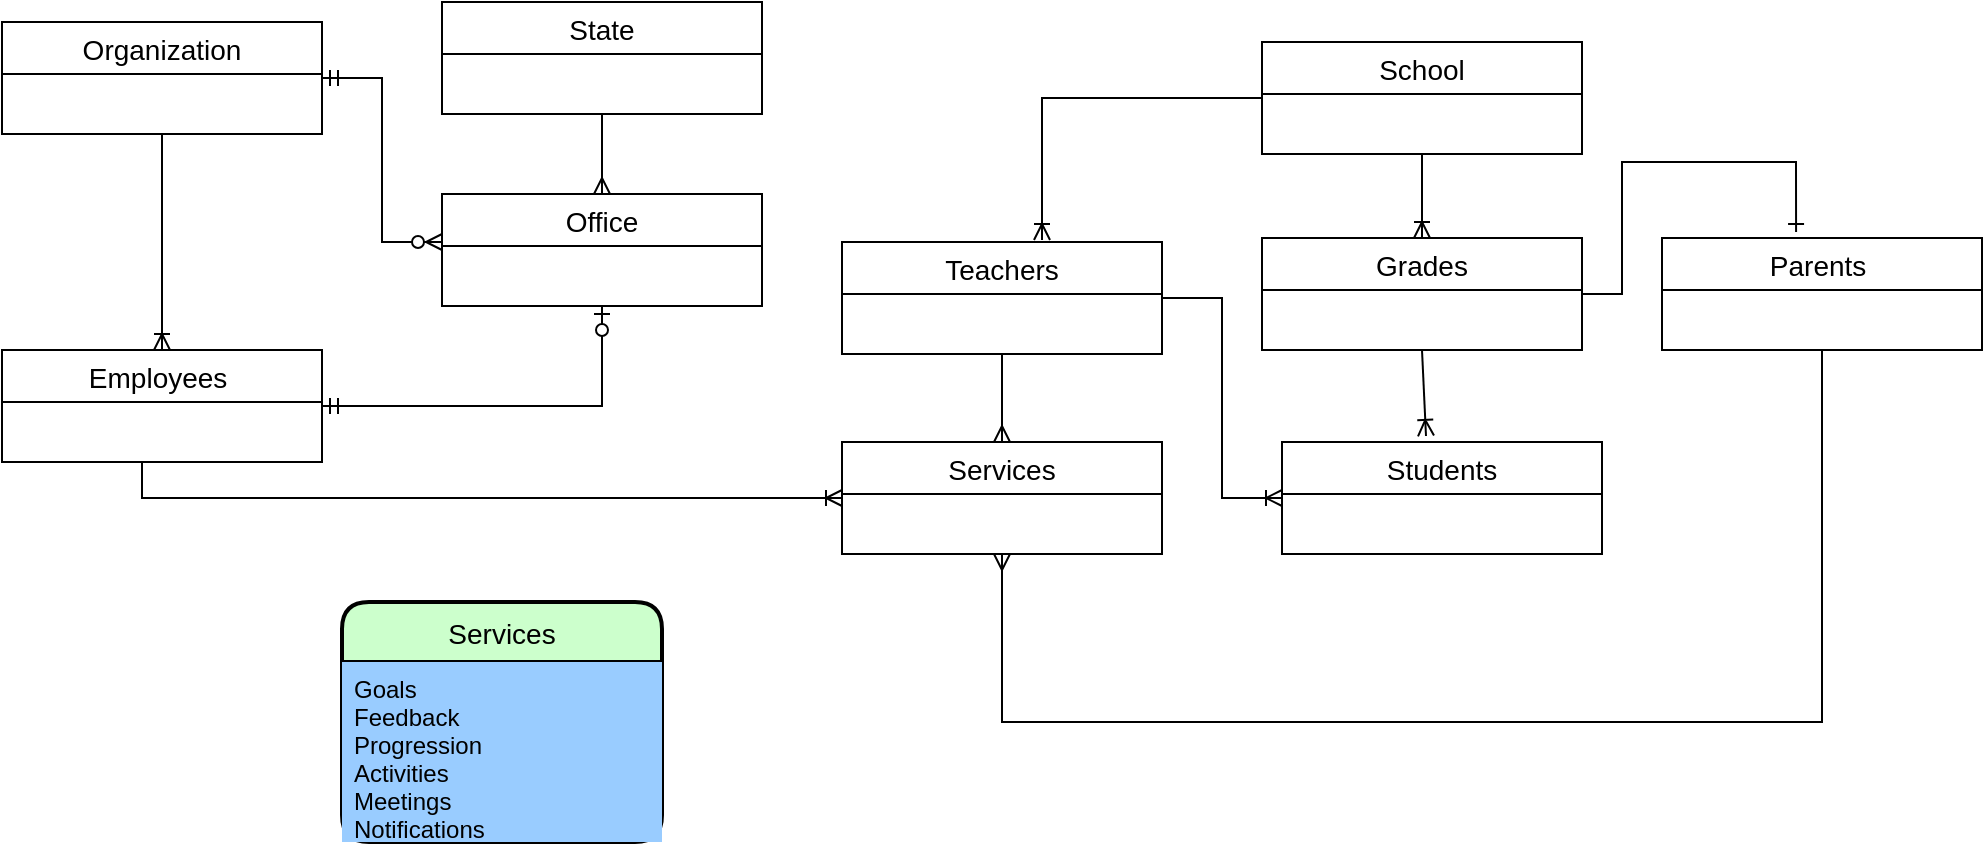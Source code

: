 <mxfile version="16.6.4" type="github" pages="3">
  <diagram id="NXdDDToXco_D6gbY6UZC" name="Page-1">
    <mxGraphModel dx="1508" dy="793" grid="1" gridSize="10" guides="1" tooltips="1" connect="1" arrows="1" fold="1" page="0" pageScale="1" pageWidth="850" pageHeight="1100" math="0" shadow="0">
      <root>
        <mxCell id="0" />
        <mxCell id="1" parent="0" />
        <mxCell id="CoqmTRlrPKnGTwErvEa--5" value="School" style="swimlane;fontStyle=0;childLayout=stackLayout;horizontal=1;startSize=26;horizontalStack=0;resizeParent=1;resizeParentMax=0;resizeLast=0;collapsible=1;marginBottom=0;align=center;fontSize=14;" vertex="1" parent="1">
          <mxGeometry x="410" y="-60" width="160" height="56" as="geometry" />
        </mxCell>
        <mxCell id="CoqmTRlrPKnGTwErvEa--9" value="Teachers" style="swimlane;fontStyle=0;childLayout=stackLayout;horizontal=1;startSize=26;horizontalStack=0;resizeParent=1;resizeParentMax=0;resizeLast=0;collapsible=1;marginBottom=0;align=center;fontSize=14;" vertex="1" parent="1">
          <mxGeometry x="200" y="40" width="160" height="56" as="geometry" />
        </mxCell>
        <mxCell id="CoqmTRlrPKnGTwErvEa--14" value="Grades" style="swimlane;fontStyle=0;childLayout=stackLayout;horizontal=1;startSize=26;horizontalStack=0;resizeParent=1;resizeParentMax=0;resizeLast=0;collapsible=1;marginBottom=0;align=center;fontSize=14;" vertex="1" parent="1">
          <mxGeometry x="410" y="38" width="160" height="56" as="geometry" />
        </mxCell>
        <mxCell id="CoqmTRlrPKnGTwErvEa--18" value="Parents " style="swimlane;fontStyle=0;childLayout=stackLayout;horizontal=1;startSize=26;horizontalStack=0;resizeParent=1;resizeParentMax=0;resizeLast=0;collapsible=1;marginBottom=0;align=center;fontSize=14;" vertex="1" parent="1">
          <mxGeometry x="610" y="38" width="160" height="56" as="geometry" />
        </mxCell>
        <mxCell id="CoqmTRlrPKnGTwErvEa--22" value="Students" style="swimlane;fontStyle=0;childLayout=stackLayout;horizontal=1;startSize=26;horizontalStack=0;resizeParent=1;resizeParentMax=0;resizeLast=0;collapsible=1;marginBottom=0;align=center;fontSize=14;" vertex="1" parent="1">
          <mxGeometry x="420" y="140" width="160" height="56" as="geometry" />
        </mxCell>
        <mxCell id="CoqmTRlrPKnGTwErvEa--28" value="&lt;span style=&quot;text-align: left&quot;&gt;&lt;br&gt;&lt;/span&gt;" style="text;html=1;align=center;verticalAlign=middle;resizable=0;points=[];autosize=1;strokeColor=none;fillColor=none;" vertex="1" parent="1">
          <mxGeometry x="610" y="330" width="20" height="20" as="geometry" />
        </mxCell>
        <mxCell id="CoqmTRlrPKnGTwErvEa--33" value="Organization" style="swimlane;fontStyle=0;childLayout=stackLayout;horizontal=1;startSize=26;horizontalStack=0;resizeParent=1;resizeParentMax=0;resizeLast=0;collapsible=1;marginBottom=0;align=center;fontSize=14;" vertex="1" parent="1">
          <mxGeometry x="-220" y="-70" width="160" height="56" as="geometry" />
        </mxCell>
        <mxCell id="CoqmTRlrPKnGTwErvEa--37" value="Employees " style="swimlane;fontStyle=0;childLayout=stackLayout;horizontal=1;startSize=26;horizontalStack=0;resizeParent=1;resizeParentMax=0;resizeLast=0;collapsible=1;marginBottom=0;align=center;fontSize=14;" vertex="1" parent="1">
          <mxGeometry x="-220" y="94" width="160" height="56" as="geometry" />
        </mxCell>
        <mxCell id="CoqmTRlrPKnGTwErvEa--45" value="Office" style="swimlane;fontStyle=0;childLayout=stackLayout;horizontal=1;startSize=26;horizontalStack=0;resizeParent=1;resizeParentMax=0;resizeLast=0;collapsible=1;marginBottom=0;align=center;fontSize=14;" vertex="1" parent="1">
          <mxGeometry y="16" width="160" height="56" as="geometry" />
        </mxCell>
        <mxCell id="CoqmTRlrPKnGTwErvEa--49" value="State" style="swimlane;fontStyle=0;childLayout=stackLayout;horizontal=1;startSize=26;horizontalStack=0;resizeParent=1;resizeParentMax=0;resizeLast=0;collapsible=1;marginBottom=0;align=center;fontSize=14;" vertex="1" parent="1">
          <mxGeometry y="-80" width="160" height="56" as="geometry" />
        </mxCell>
        <mxCell id="CoqmTRlrPKnGTwErvEa--55" value="" style="fontSize=12;html=1;endArrow=ERoneToMany;rounded=0;exitX=0.5;exitY=1;exitDx=0;exitDy=0;" edge="1" parent="1" source="CoqmTRlrPKnGTwErvEa--33" target="CoqmTRlrPKnGTwErvEa--37">
          <mxGeometry width="100" height="100" relative="1" as="geometry">
            <mxPoint x="-60" y="-42" as="sourcePoint" />
            <mxPoint x="-40" y="150" as="targetPoint" />
          </mxGeometry>
        </mxCell>
        <mxCell id="CoqmTRlrPKnGTwErvEa--58" value="" style="fontSize=12;html=1;endArrow=ERmany;rounded=0;exitX=0.5;exitY=1;exitDx=0;exitDy=0;entryX=0.5;entryY=0;entryDx=0;entryDy=0;" edge="1" parent="1" source="CoqmTRlrPKnGTwErvEa--49" target="CoqmTRlrPKnGTwErvEa--45">
          <mxGeometry width="100" height="100" relative="1" as="geometry">
            <mxPoint x="90" y="38" as="sourcePoint" />
            <mxPoint x="190" y="-62" as="targetPoint" />
          </mxGeometry>
        </mxCell>
        <mxCell id="CoqmTRlrPKnGTwErvEa--61" value="" style="edgeStyle=orthogonalEdgeStyle;fontSize=12;html=1;endArrow=ERzeroToOne;startArrow=ERmandOne;rounded=0;exitX=1;exitY=0.5;exitDx=0;exitDy=0;entryX=0.5;entryY=1;entryDx=0;entryDy=0;" edge="1" parent="1" source="CoqmTRlrPKnGTwErvEa--37" target="CoqmTRlrPKnGTwErvEa--45">
          <mxGeometry width="100" height="100" relative="1" as="geometry">
            <mxPoint x="90" y="150" as="sourcePoint" />
            <mxPoint y="240" as="targetPoint" />
          </mxGeometry>
        </mxCell>
        <mxCell id="CoqmTRlrPKnGTwErvEa--65" value="" style="edgeStyle=entityRelationEdgeStyle;fontSize=12;html=1;endArrow=ERzeroToMany;startArrow=ERmandOne;rounded=0;exitX=1;exitY=0.5;exitDx=0;exitDy=0;" edge="1" parent="1" source="CoqmTRlrPKnGTwErvEa--33">
          <mxGeometry width="100" height="100" relative="1" as="geometry">
            <mxPoint x="-60" y="206" as="sourcePoint" />
            <mxPoint y="40" as="targetPoint" />
          </mxGeometry>
        </mxCell>
        <mxCell id="CoqmTRlrPKnGTwErvEa--66" value="" style="fontSize=12;html=1;endArrow=ERoneToMany;rounded=0;entryX=0.5;entryY=0;entryDx=0;entryDy=0;exitX=0.5;exitY=1;exitDx=0;exitDy=0;" edge="1" parent="1" source="CoqmTRlrPKnGTwErvEa--5" target="CoqmTRlrPKnGTwErvEa--14">
          <mxGeometry width="100" height="100" relative="1" as="geometry">
            <mxPoint x="450" as="sourcePoint" />
            <mxPoint x="350" y="70" as="targetPoint" />
          </mxGeometry>
        </mxCell>
        <mxCell id="CoqmTRlrPKnGTwErvEa--67" value="" style="fontSize=12;html=1;endArrow=ERoneToMany;rounded=0;exitX=0;exitY=0.5;exitDx=0;exitDy=0;entryX=0.625;entryY=-0.018;entryDx=0;entryDy=0;entryPerimeter=0;edgeStyle=orthogonalEdgeStyle;" edge="1" parent="1" source="CoqmTRlrPKnGTwErvEa--5" target="CoqmTRlrPKnGTwErvEa--9">
          <mxGeometry width="100" height="100" relative="1" as="geometry">
            <mxPoint x="250" y="170" as="sourcePoint" />
            <mxPoint x="350" y="70" as="targetPoint" />
          </mxGeometry>
        </mxCell>
        <mxCell id="CoqmTRlrPKnGTwErvEa--68" value="" style="fontSize=12;html=1;endArrow=ERoneToMany;rounded=0;edgeStyle=orthogonalEdgeStyle;entryX=0;entryY=0.5;entryDx=0;entryDy=0;" edge="1" parent="1" target="CoqmTRlrPKnGTwErvEa--76">
          <mxGeometry width="100" height="100" relative="1" as="geometry">
            <mxPoint x="-150" y="150" as="sourcePoint" />
            <mxPoint x="200" y="190" as="targetPoint" />
            <Array as="points">
              <mxPoint x="-150" y="168" />
            </Array>
          </mxGeometry>
        </mxCell>
        <mxCell id="CoqmTRlrPKnGTwErvEa--69" value="" style="fontSize=12;html=1;endArrow=ERoneToMany;rounded=0;exitX=0.5;exitY=1;exitDx=0;exitDy=0;entryX=0.45;entryY=-0.054;entryDx=0;entryDy=0;entryPerimeter=0;" edge="1" parent="1" source="CoqmTRlrPKnGTwErvEa--14" target="CoqmTRlrPKnGTwErvEa--22">
          <mxGeometry width="100" height="100" relative="1" as="geometry">
            <mxPoint x="250" y="180" as="sourcePoint" />
            <mxPoint x="400" y="160" as="targetPoint" />
          </mxGeometry>
        </mxCell>
        <mxCell id="CoqmTRlrPKnGTwErvEa--71" value="" style="fontSize=12;html=1;endArrow=ERmany;rounded=0;entryX=0.5;entryY=0;entryDx=0;entryDy=0;exitX=0.5;exitY=1;exitDx=0;exitDy=0;edgeStyle=orthogonalEdgeStyle;" edge="1" parent="1" source="CoqmTRlrPKnGTwErvEa--9" target="CoqmTRlrPKnGTwErvEa--76">
          <mxGeometry width="100" height="100" relative="1" as="geometry">
            <mxPoint x="250" y="180" as="sourcePoint" />
            <mxPoint x="280" y="130" as="targetPoint" />
          </mxGeometry>
        </mxCell>
        <mxCell id="CoqmTRlrPKnGTwErvEa--74" value="" style="edgeStyle=orthogonalEdgeStyle;fontSize=12;html=1;endArrow=ERone;endFill=1;rounded=0;exitX=1;exitY=0.5;exitDx=0;exitDy=0;entryX=0.419;entryY=-0.054;entryDx=0;entryDy=0;entryPerimeter=0;" edge="1" parent="1" source="CoqmTRlrPKnGTwErvEa--14" target="CoqmTRlrPKnGTwErvEa--18">
          <mxGeometry width="100" height="100" relative="1" as="geometry">
            <mxPoint x="580" y="8" as="sourcePoint" />
            <mxPoint x="680" y="-92" as="targetPoint" />
            <Array as="points">
              <mxPoint x="590" y="66" />
              <mxPoint x="590" />
              <mxPoint x="677" />
            </Array>
          </mxGeometry>
        </mxCell>
        <mxCell id="CoqmTRlrPKnGTwErvEa--75" value="" style="edgeStyle=orthogonalEdgeStyle;fontSize=12;html=1;endArrow=ERmany;rounded=0;entryX=0.5;entryY=1;entryDx=0;entryDy=0;exitX=0.5;exitY=1;exitDx=0;exitDy=0;" edge="1" parent="1" source="CoqmTRlrPKnGTwErvEa--18" target="CoqmTRlrPKnGTwErvEa--76">
          <mxGeometry width="100" height="100" relative="1" as="geometry">
            <mxPoint x="250" y="180" as="sourcePoint" />
            <mxPoint x="280" y="250" as="targetPoint" />
            <Array as="points">
              <mxPoint x="690" y="280" />
              <mxPoint x="280" y="280" />
            </Array>
          </mxGeometry>
        </mxCell>
        <mxCell id="CoqmTRlrPKnGTwErvEa--76" value="Services" style="swimlane;fontStyle=0;childLayout=stackLayout;horizontal=1;startSize=26;horizontalStack=0;resizeParent=1;resizeParentMax=0;resizeLast=0;collapsible=1;marginBottom=0;align=center;fontSize=14;" vertex="1" parent="1">
          <mxGeometry x="200" y="140" width="160" height="56" as="geometry" />
        </mxCell>
        <mxCell id="CoqmTRlrPKnGTwErvEa--80" value="Services" style="swimlane;childLayout=stackLayout;horizontal=1;startSize=30;horizontalStack=0;rounded=1;fontSize=14;fontStyle=0;strokeWidth=2;resizeParent=0;resizeLast=1;shadow=0;dashed=0;align=center;fillColor=#CCFFCC;" vertex="1" parent="1">
          <mxGeometry x="-50" y="220" width="160" height="120" as="geometry" />
        </mxCell>
        <mxCell id="CoqmTRlrPKnGTwErvEa--81" value="Goals&#xa;Feedback&#xa;Progression &#xa;Activities&#xa;Meetings&#xa;Notifications&#xa;" style="align=left;strokeColor=none;fillColor=#99CCFF;spacingLeft=4;fontSize=12;verticalAlign=top;resizable=0;rotatable=0;part=1;" vertex="1" parent="CoqmTRlrPKnGTwErvEa--80">
          <mxGeometry y="30" width="160" height="90" as="geometry" />
        </mxCell>
        <mxCell id="CoqmTRlrPKnGTwErvEa--82" value="" style="fontSize=12;html=1;endArrow=ERoneToMany;rounded=0;exitX=1;exitY=0.5;exitDx=0;exitDy=0;entryX=0;entryY=0.5;entryDx=0;entryDy=0;edgeStyle=orthogonalEdgeStyle;" edge="1" parent="1" source="CoqmTRlrPKnGTwErvEa--9" target="CoqmTRlrPKnGTwErvEa--22">
          <mxGeometry width="100" height="100" relative="1" as="geometry">
            <mxPoint x="150" y="90" as="sourcePoint" />
            <mxPoint x="140" y="140" as="targetPoint" />
          </mxGeometry>
        </mxCell>
      </root>
    </mxGraphModel>
  </diagram>
  <diagram id="1r9UJJ_SWWCpA-zr8G72" name="Page-2">
    <mxGraphModel dx="2154" dy="1629" grid="1" gridSize="10" guides="1" tooltips="1" connect="1" arrows="1" fold="1" page="1" pageScale="1" pageWidth="850" pageHeight="1100" math="0" shadow="0">
      <root>
        <mxCell id="jcpTW9u_Sn1JXeJbVDP1-0" />
        <mxCell id="jcpTW9u_Sn1JXeJbVDP1-1" parent="jcpTW9u_Sn1JXeJbVDP1-0" />
        <mxCell id="jcpTW9u_Sn1JXeJbVDP1-19" value="School" style="swimlane;childLayout=stackLayout;horizontal=1;startSize=30;horizontalStack=0;rounded=1;fontSize=14;fontStyle=0;strokeWidth=2;resizeParent=0;resizeLast=1;shadow=0;dashed=0;align=center;" parent="jcpTW9u_Sn1JXeJbVDP1-1" vertex="1">
          <mxGeometry x="30" y="130" width="160" height="90" as="geometry" />
        </mxCell>
        <mxCell id="jcpTW9u_Sn1JXeJbVDP1-20" value="School_Id&#xa;School_Name&#xa;Location" style="align=left;strokeColor=none;fillColor=none;spacingLeft=4;fontSize=12;verticalAlign=top;resizable=0;rotatable=0;part=1;" parent="jcpTW9u_Sn1JXeJbVDP1-19" vertex="1">
          <mxGeometry y="30" width="160" height="60" as="geometry" />
        </mxCell>
        <mxCell id="jcpTW9u_Sn1JXeJbVDP1-22" value="Services" style="swimlane;childLayout=stackLayout;horizontal=1;startSize=30;horizontalStack=0;rounded=1;fontSize=14;fontStyle=0;strokeWidth=2;resizeParent=0;resizeLast=1;shadow=0;dashed=0;align=center;" parent="jcpTW9u_Sn1JXeJbVDP1-1" vertex="1">
          <mxGeometry x="590" y="280" width="160" height="120" as="geometry" />
        </mxCell>
        <mxCell id="jcpTW9u_Sn1JXeJbVDP1-23" value="ID&#xa;Name&#xa;Description&#xa;Service Type&#xa;School" style="align=left;strokeColor=none;fillColor=none;spacingLeft=4;fontSize=12;verticalAlign=top;resizable=0;rotatable=0;part=1;" parent="jcpTW9u_Sn1JXeJbVDP1-22" vertex="1">
          <mxGeometry y="30" width="160" height="90" as="geometry" />
        </mxCell>
        <mxCell id="jcpTW9u_Sn1JXeJbVDP1-24" value="Students" style="swimlane;childLayout=stackLayout;horizontal=1;startSize=30;horizontalStack=0;rounded=1;fontSize=14;fontStyle=0;strokeWidth=2;resizeParent=0;resizeLast=1;shadow=0;dashed=0;align=center;" parent="jcpTW9u_Sn1JXeJbVDP1-1" vertex="1">
          <mxGeometry x="290" y="-10" width="160" height="140" as="geometry" />
        </mxCell>
        <mxCell id="jcpTW9u_Sn1JXeJbVDP1-25" value="Student_Id&#xa;Full_name&#xa;Parent Name&#xa;Age&#xa;Address&#xa;State&#xa;Country" style="align=left;strokeColor=none;fillColor=none;spacingLeft=4;fontSize=12;verticalAlign=top;resizable=0;rotatable=0;part=1;" parent="jcpTW9u_Sn1JXeJbVDP1-24" vertex="1">
          <mxGeometry y="30" width="160" height="110" as="geometry" />
        </mxCell>
        <mxCell id="jcpTW9u_Sn1JXeJbVDP1-26" value="Users" style="swimlane;childLayout=stackLayout;horizontal=1;startSize=30;horizontalStack=0;rounded=1;fontSize=14;fontStyle=0;strokeWidth=2;resizeParent=0;resizeLast=1;shadow=0;dashed=0;align=center;" parent="jcpTW9u_Sn1JXeJbVDP1-1" vertex="1">
          <mxGeometry x="250" y="400" width="160" height="120" as="geometry" />
        </mxCell>
        <mxCell id="jcpTW9u_Sn1JXeJbVDP1-27" value="UserID&#xa;Name&#xa;User Type (Parent/Teacher)&#xa;Active&#xa;Contact" style="align=left;strokeColor=none;fillColor=none;spacingLeft=4;fontSize=12;verticalAlign=top;resizable=0;rotatable=0;part=1;" parent="jcpTW9u_Sn1JXeJbVDP1-26" vertex="1">
          <mxGeometry y="30" width="160" height="90" as="geometry" />
        </mxCell>
        <mxCell id="jcpTW9u_Sn1JXeJbVDP1-28" value="Service Events" style="swimlane;childLayout=stackLayout;horizontal=1;startSize=30;horizontalStack=0;rounded=1;fontSize=14;fontStyle=0;strokeWidth=2;resizeParent=0;resizeLast=1;shadow=0;dashed=0;align=center;" parent="jcpTW9u_Sn1JXeJbVDP1-1" vertex="1">
          <mxGeometry x="590" y="80" width="160" height="120" as="geometry" />
        </mxCell>
        <mxCell id="jcpTW9u_Sn1JXeJbVDP1-29" value="ID&#xa;Services&#xa;Name&#xa;UserId&#xa;Student_id" style="align=left;strokeColor=none;fillColor=none;spacingLeft=4;fontSize=12;verticalAlign=top;resizable=0;rotatable=0;part=1;" parent="jcpTW9u_Sn1JXeJbVDP1-28" vertex="1">
          <mxGeometry y="30" width="160" height="90" as="geometry" />
        </mxCell>
        <mxCell id="Nkvwf0CETnE6JZqFJGW4-0" value="" style="edgeStyle=entityRelationEdgeStyle;fontSize=12;html=1;endArrow=ERoneToMany;rounded=0;" parent="jcpTW9u_Sn1JXeJbVDP1-1" edge="1">
          <mxGeometry width="100" height="100" relative="1" as="geometry">
            <mxPoint x="190" y="170" as="sourcePoint" />
            <mxPoint x="290" y="70" as="targetPoint" />
          </mxGeometry>
        </mxCell>
        <mxCell id="Nkvwf0CETnE6JZqFJGW4-3" value="" style="edgeStyle=elbowEdgeStyle;fontSize=12;html=1;endArrow=ERoneToMany;rounded=0;entryX=-0.012;entryY=0.433;entryDx=0;entryDy=0;entryPerimeter=0;exitX=0.25;exitY=1;exitDx=0;exitDy=0;" parent="jcpTW9u_Sn1JXeJbVDP1-1" source="jcpTW9u_Sn1JXeJbVDP1-20" target="jcpTW9u_Sn1JXeJbVDP1-27" edge="1">
          <mxGeometry width="100" height="100" relative="1" as="geometry">
            <mxPoint x="80" y="380" as="sourcePoint" />
            <mxPoint x="180" y="280" as="targetPoint" />
            <Array as="points">
              <mxPoint x="70" y="360" />
            </Array>
          </mxGeometry>
        </mxCell>
        <mxCell id="Nkvwf0CETnE6JZqFJGW4-4" value="" style="edgeStyle=entityRelationEdgeStyle;fontSize=12;html=1;endArrow=ERoneToMany;rounded=0;entryX=0;entryY=0;entryDx=0;entryDy=0;" parent="jcpTW9u_Sn1JXeJbVDP1-1" target="jcpTW9u_Sn1JXeJbVDP1-29" edge="1">
          <mxGeometry width="100" height="100" relative="1" as="geometry">
            <mxPoint x="450" y="59" as="sourcePoint" />
            <mxPoint x="620" y="30" as="targetPoint" />
          </mxGeometry>
        </mxCell>
        <mxCell id="Nkvwf0CETnE6JZqFJGW4-5" value="" style="edgeStyle=orthogonalEdgeStyle;fontSize=12;html=1;endArrow=ERoneToMany;rounded=0;exitX=0.5;exitY=0;exitDx=0;exitDy=0;entryX=0.5;entryY=1;entryDx=0;entryDy=0;" parent="jcpTW9u_Sn1JXeJbVDP1-1" source="jcpTW9u_Sn1JXeJbVDP1-22" edge="1" target="jcpTW9u_Sn1JXeJbVDP1-29">
          <mxGeometry width="100" height="100" relative="1" as="geometry">
            <mxPoint x="490" y="280" as="sourcePoint" />
            <mxPoint x="590" y="180" as="targetPoint" />
          </mxGeometry>
        </mxCell>
        <mxCell id="Nkvwf0CETnE6JZqFJGW4-6" value="" style="edgeStyle=elbowEdgeStyle;fontSize=12;html=1;endArrow=ERoneToMany;rounded=0;exitX=0.75;exitY=1;exitDx=0;exitDy=0;elbow=vertical;entryX=0;entryY=0.5;entryDx=0;entryDy=0;" parent="jcpTW9u_Sn1JXeJbVDP1-1" source="jcpTW9u_Sn1JXeJbVDP1-20" target="jcpTW9u_Sn1JXeJbVDP1-23" edge="1">
          <mxGeometry width="100" height="100" relative="1" as="geometry">
            <mxPoint x="310" y="300" as="sourcePoint" />
            <mxPoint x="550" y="400" as="targetPoint" />
            <Array as="points">
              <mxPoint x="380" y="355" />
            </Array>
          </mxGeometry>
        </mxCell>
        <mxCell id="borFYucQxSEeWGSRjPim-4" value="Organization" style="swimlane;childLayout=stackLayout;horizontal=1;startSize=30;horizontalStack=0;rounded=1;fontSize=14;fontStyle=0;strokeWidth=2;resizeParent=0;resizeLast=1;shadow=0;dashed=0;align=center;fillColor=#FF8000;" vertex="1" parent="jcpTW9u_Sn1JXeJbVDP1-1">
          <mxGeometry x="-350" y="170" width="160" height="120" as="geometry" />
        </mxCell>
        <mxCell id="borFYucQxSEeWGSRjPim-5" value="Org_Id&#xa;Org_Name&#xa;Org_Type" style="align=left;strokeColor=none;fillColor=none;spacingLeft=4;fontSize=12;verticalAlign=top;resizable=0;rotatable=0;part=1;" vertex="1" parent="borFYucQxSEeWGSRjPim-4">
          <mxGeometry y="30" width="160" height="90" as="geometry" />
        </mxCell>
        <mxCell id="borFYucQxSEeWGSRjPim-6" value="Employees" style="swimlane;childLayout=stackLayout;horizontal=1;startSize=30;horizontalStack=0;rounded=1;fontSize=14;fontStyle=0;strokeWidth=2;resizeParent=0;resizeLast=1;shadow=0;dashed=0;align=center;fillColor=#FF8000;" vertex="1" parent="jcpTW9u_Sn1JXeJbVDP1-1">
          <mxGeometry x="-420" y="370" width="160" height="130" as="geometry" />
        </mxCell>
        <mxCell id="borFYucQxSEeWGSRjPim-7" value="Emp_Id&#xa;Emp_Name&#xa;Org_Id&#xa;Office_Id&#xa;State&#xa;Country" style="align=left;strokeColor=none;fillColor=none;spacingLeft=4;fontSize=12;verticalAlign=top;resizable=0;rotatable=0;part=1;" vertex="1" parent="borFYucQxSEeWGSRjPim-6">
          <mxGeometry y="30" width="160" height="100" as="geometry" />
        </mxCell>
        <mxCell id="borFYucQxSEeWGSRjPim-8" value="Office" style="swimlane;childLayout=stackLayout;horizontal=1;startSize=30;horizontalStack=0;rounded=1;fontSize=14;fontStyle=0;strokeWidth=2;resizeParent=0;resizeLast=1;shadow=0;dashed=0;align=center;fillColor=#FF8000;" vertex="1" parent="jcpTW9u_Sn1JXeJbVDP1-1">
          <mxGeometry x="-170" y="370" width="160" height="120" as="geometry" />
        </mxCell>
        <mxCell id="borFYucQxSEeWGSRjPim-9" value="Office_Id&#xa;Location&#xa;State&#xa;Country&#xa;Org_Id" style="align=left;strokeColor=none;fillColor=none;spacingLeft=4;fontSize=12;verticalAlign=top;resizable=0;rotatable=0;part=1;" vertex="1" parent="borFYucQxSEeWGSRjPim-8">
          <mxGeometry y="30" width="160" height="90" as="geometry" />
        </mxCell>
        <mxCell id="borFYucQxSEeWGSRjPim-14" value="" style="edgeStyle=orthogonalEdgeStyle;fontSize=12;html=1;endArrow=ERoneToMany;startArrow=ERmandOne;rounded=0;exitX=0.75;exitY=1;exitDx=0;exitDy=0;entryX=0.5;entryY=0;entryDx=0;entryDy=0;" edge="1" parent="jcpTW9u_Sn1JXeJbVDP1-1" source="borFYucQxSEeWGSRjPim-5" target="borFYucQxSEeWGSRjPim-8">
          <mxGeometry width="100" height="100" relative="1" as="geometry">
            <mxPoint x="-70" y="260" as="sourcePoint" />
            <mxPoint x="160" y="280" as="targetPoint" />
          </mxGeometry>
        </mxCell>
        <mxCell id="borFYucQxSEeWGSRjPim-15" value="" style="edgeStyle=orthogonalEdgeStyle;fontSize=12;html=1;endArrow=ERoneToMany;startArrow=ERmandOne;rounded=0;entryX=0.5;entryY=0;entryDx=0;entryDy=0;exitX=0.444;exitY=1.033;exitDx=0;exitDy=0;exitPerimeter=0;" edge="1" parent="jcpTW9u_Sn1JXeJbVDP1-1" source="borFYucQxSEeWGSRjPim-5" target="borFYucQxSEeWGSRjPim-6">
          <mxGeometry width="100" height="100" relative="1" as="geometry">
            <mxPoint x="-270" y="300" as="sourcePoint" />
            <mxPoint x="-30" y="230" as="targetPoint" />
          </mxGeometry>
        </mxCell>
        <mxCell id="borFYucQxSEeWGSRjPim-18" value="" style="edgeStyle=entityRelationEdgeStyle;fontSize=12;html=1;endArrow=ERmandOne;startArrow=ERmandOne;rounded=0;exitX=1;exitY=0.4;exitDx=0;exitDy=0;exitPerimeter=0;entryX=0;entryY=0.5;entryDx=0;entryDy=0;" edge="1" parent="jcpTW9u_Sn1JXeJbVDP1-1" source="borFYucQxSEeWGSRjPim-7" target="borFYucQxSEeWGSRjPim-9">
          <mxGeometry width="100" height="100" relative="1" as="geometry">
            <mxPoint x="60" y="380" as="sourcePoint" />
            <mxPoint x="160" y="280" as="targetPoint" />
          </mxGeometry>
        </mxCell>
        <mxCell id="borFYucQxSEeWGSRjPim-19" value="StudentsMapping" style="swimlane;childLayout=stackLayout;horizontal=1;startSize=30;horizontalStack=0;rounded=1;fontSize=14;fontStyle=0;strokeWidth=2;resizeParent=0;resizeLast=1;shadow=0;dashed=0;align=center;" vertex="1" parent="jcpTW9u_Sn1JXeJbVDP1-1">
          <mxGeometry x="250" y="190" width="160" height="120" as="geometry" />
        </mxCell>
        <mxCell id="borFYucQxSEeWGSRjPim-20" value="MapId&#xa;Student_Id&#xa;School_Id&#xa;Teacher_Id&#xa;Grade" style="align=left;strokeColor=none;fillColor=none;spacingLeft=4;fontSize=12;verticalAlign=top;resizable=0;rotatable=0;part=1;" vertex="1" parent="borFYucQxSEeWGSRjPim-19">
          <mxGeometry y="30" width="160" height="90" as="geometry" />
        </mxCell>
        <mxCell id="borFYucQxSEeWGSRjPim-22" value="" style="fontSize=12;html=1;endArrow=ERoneToMany;startArrow=ERmandOne;rounded=0;exitX=0.5;exitY=0;exitDx=0;exitDy=0;entryX=0.5;entryY=1;entryDx=0;entryDy=0;" edge="1" parent="jcpTW9u_Sn1JXeJbVDP1-1" source="jcpTW9u_Sn1JXeJbVDP1-26" target="borFYucQxSEeWGSRjPim-20">
          <mxGeometry width="100" height="100" relative="1" as="geometry">
            <mxPoint x="350" y="390" as="sourcePoint" />
            <mxPoint x="240" y="360" as="targetPoint" />
          </mxGeometry>
        </mxCell>
        <mxCell id="borFYucQxSEeWGSRjPim-23" value="" style="edgeStyle=orthogonalEdgeStyle;fontSize=12;html=1;endArrow=ERmandOne;startArrow=ERmandOne;rounded=0;entryX=0.25;entryY=1;entryDx=0;entryDy=0;exitX=0.5;exitY=0;exitDx=0;exitDy=0;" edge="1" parent="jcpTW9u_Sn1JXeJbVDP1-1" source="borFYucQxSEeWGSRjPim-19" target="jcpTW9u_Sn1JXeJbVDP1-25">
          <mxGeometry width="100" height="100" relative="1" as="geometry">
            <mxPoint x="140" y="380" as="sourcePoint" />
            <mxPoint x="240" y="280" as="targetPoint" />
          </mxGeometry>
        </mxCell>
        <mxCell id="borFYucQxSEeWGSRjPim-25" value="" style="edgeStyle=entityRelationEdgeStyle;fontSize=12;html=1;endArrow=ERoneToMany;startArrow=ERmandOne;rounded=0;exitX=1;exitY=0.5;exitDx=0;exitDy=0;entryX=0;entryY=0.5;entryDx=0;entryDy=0;" edge="1" parent="jcpTW9u_Sn1JXeJbVDP1-1" source="jcpTW9u_Sn1JXeJbVDP1-20" target="borFYucQxSEeWGSRjPim-19">
          <mxGeometry width="100" height="100" relative="1" as="geometry">
            <mxPoint x="140" y="320" as="sourcePoint" />
            <mxPoint x="240" y="220" as="targetPoint" />
          </mxGeometry>
        </mxCell>
        <mxCell id="borFYucQxSEeWGSRjPim-27" value="" style="edgeStyle=orthogonalEdgeStyle;fontSize=12;html=1;endArrow=ERzeroToMany;startArrow=ERmandOne;rounded=0;exitX=0.5;exitY=1;exitDx=0;exitDy=0;entryX=0.5;entryY=1;entryDx=0;entryDy=0;" edge="1" parent="jcpTW9u_Sn1JXeJbVDP1-1" source="borFYucQxSEeWGSRjPim-7" target="jcpTW9u_Sn1JXeJbVDP1-23">
          <mxGeometry width="100" height="100" relative="1" as="geometry">
            <mxPoint x="190" y="330" as="sourcePoint" />
            <mxPoint x="670" y="410" as="targetPoint" />
            <Array as="points">
              <mxPoint x="-340" y="540" />
              <mxPoint x="670" y="540" />
            </Array>
          </mxGeometry>
        </mxCell>
        <mxCell id="borFYucQxSEeWGSRjPim-28" value="" style="edgeStyle=orthogonalEdgeStyle;fontSize=12;html=1;endArrow=ERone;endFill=1;rounded=0;entryX=1;entryY=0.25;entryDx=0;entryDy=0;exitX=1.019;exitY=0.592;exitDx=0;exitDy=0;exitPerimeter=0;" edge="1" parent="jcpTW9u_Sn1JXeJbVDP1-1" source="jcpTW9u_Sn1JXeJbVDP1-25" target="jcpTW9u_Sn1JXeJbVDP1-27">
          <mxGeometry width="100" height="100" relative="1" as="geometry">
            <mxPoint x="460" y="310" as="sourcePoint" />
            <mxPoint x="450" y="400" as="targetPoint" />
            <Array as="points">
              <mxPoint x="480" y="85" />
              <mxPoint x="480" y="453" />
            </Array>
          </mxGeometry>
        </mxCell>
        <mxCell id="borFYucQxSEeWGSRjPim-29" value="" style="edgeStyle=orthogonalEdgeStyle;fontSize=12;html=1;endArrow=ERmany;rounded=0;entryX=0;entryY=0.5;entryDx=0;entryDy=0;exitX=1;exitY=0.5;exitDx=0;exitDy=0;" edge="1" parent="jcpTW9u_Sn1JXeJbVDP1-1" source="jcpTW9u_Sn1JXeJbVDP1-27" target="jcpTW9u_Sn1JXeJbVDP1-29">
          <mxGeometry width="100" height="100" relative="1" as="geometry">
            <mxPoint x="190" y="300" as="sourcePoint" />
            <mxPoint x="290" y="200" as="targetPoint" />
          </mxGeometry>
        </mxCell>
      </root>
    </mxGraphModel>
  </diagram>
  <diagram id="-HsM7NgThBM9mGbU1crL" name="Page-3">
    <mxGraphModel dx="1614" dy="310" grid="1" gridSize="10" guides="1" tooltips="1" connect="1" arrows="1" fold="1" page="1" pageScale="1" pageWidth="850" pageHeight="1100" math="0" shadow="0">
      <root>
        <mxCell id="-f6klRXVo8EzBpW7ojN6-0" />
        <mxCell id="-f6klRXVo8EzBpW7ojN6-1" parent="-f6klRXVo8EzBpW7ojN6-0" />
        <mxCell id="pDBFSAVIXGSZz3PsGUls-0" value="Organization" style="swimlane;fillColor=#FF8000;" vertex="1" parent="-f6klRXVo8EzBpW7ojN6-1">
          <mxGeometry x="-270" y="40" width="200" height="110" as="geometry" />
        </mxCell>
        <mxCell id="pDBFSAVIXGSZz3PsGUls-4" value="Org_ID" style="text;html=1;align=center;verticalAlign=middle;resizable=0;points=[];autosize=1;strokeColor=none;fillColor=none;" vertex="1" parent="pDBFSAVIXGSZz3PsGUls-0">
          <mxGeometry x="50" y="40" width="50" height="20" as="geometry" />
        </mxCell>
        <mxCell id="R-KBLqLZOOUcqaT7uSgf-1" value="Org_name" style="text;html=1;align=center;verticalAlign=middle;resizable=0;points=[];autosize=1;strokeColor=none;fillColor=none;" vertex="1" parent="pDBFSAVIXGSZz3PsGUls-0">
          <mxGeometry x="35" y="60" width="70" height="20" as="geometry" />
        </mxCell>
        <mxCell id="R-KBLqLZOOUcqaT7uSgf-3" value="varchar" style="text;html=1;align=center;verticalAlign=middle;resizable=0;points=[];autosize=1;strokeColor=none;fillColor=none;" vertex="1" parent="pDBFSAVIXGSZz3PsGUls-0">
          <mxGeometry x="110" y="60" width="60" height="20" as="geometry" />
        </mxCell>
        <mxCell id="pDBFSAVIXGSZz3PsGUls-2" value="" style="endArrow=none;html=1;rounded=0;" edge="1" parent="-f6klRXVo8EzBpW7ojN6-1">
          <mxGeometry width="50" height="50" relative="1" as="geometry">
            <mxPoint x="-240" y="150" as="sourcePoint" />
            <mxPoint x="-240" y="60" as="targetPoint" />
          </mxGeometry>
        </mxCell>
        <mxCell id="pDBFSAVIXGSZz3PsGUls-3" value="PK" style="text;html=1;align=center;verticalAlign=middle;resizable=0;points=[];autosize=1;strokeColor=none;fillColor=none;" vertex="1" parent="-f6klRXVo8EzBpW7ojN6-1">
          <mxGeometry x="-265" y="80" width="30" height="20" as="geometry" />
        </mxCell>
        <mxCell id="pDBFSAVIXGSZz3PsGUls-5" value="" style="endArrow=none;html=1;rounded=0;" edge="1" parent="-f6klRXVo8EzBpW7ojN6-1">
          <mxGeometry width="50" height="50" relative="1" as="geometry">
            <mxPoint x="-160" y="150" as="sourcePoint" />
            <mxPoint x="-160" y="60" as="targetPoint" />
          </mxGeometry>
        </mxCell>
        <mxCell id="pDBFSAVIXGSZz3PsGUls-6" value="Integer" style="text;html=1;align=center;verticalAlign=middle;resizable=0;points=[];autosize=1;strokeColor=none;fillColor=none;" vertex="1" parent="-f6klRXVo8EzBpW7ojN6-1">
          <mxGeometry x="-155" y="80" width="50" height="20" as="geometry" />
        </mxCell>
        <mxCell id="R-KBLqLZOOUcqaT7uSgf-2" value="Org_Type" style="text;html=1;align=center;verticalAlign=middle;resizable=0;points=[];autosize=1;strokeColor=none;fillColor=none;" vertex="1" parent="-f6klRXVo8EzBpW7ojN6-1">
          <mxGeometry x="-235" y="120" width="70" height="20" as="geometry" />
        </mxCell>
        <mxCell id="R-KBLqLZOOUcqaT7uSgf-4" value="varchar" style="text;html=1;align=center;verticalAlign=middle;resizable=0;points=[];autosize=1;strokeColor=none;fillColor=none;" vertex="1" parent="-f6klRXVo8EzBpW7ojN6-1">
          <mxGeometry x="-160" y="120" width="60" height="20" as="geometry" />
        </mxCell>
        <mxCell id="qUBD9nHaHkdQ3LgJlzUJ-0" value="Employees" style="swimlane;fillColor=#FF8000;" vertex="1" parent="-f6klRXVo8EzBpW7ojN6-1">
          <mxGeometry x="-340" y="170" width="200" height="110" as="geometry" />
        </mxCell>
        <mxCell id="qUBD9nHaHkdQ3LgJlzUJ-1" value="Emp_ID" style="text;html=1;align=center;verticalAlign=middle;resizable=0;points=[];autosize=1;strokeColor=none;fillColor=none;" vertex="1" parent="qUBD9nHaHkdQ3LgJlzUJ-0">
          <mxGeometry x="45" y="40" width="60" height="20" as="geometry" />
        </mxCell>
        <mxCell id="qUBD9nHaHkdQ3LgJlzUJ-2" value="Org_ID" style="text;html=1;align=center;verticalAlign=middle;resizable=0;points=[];autosize=1;strokeColor=none;fillColor=none;" vertex="1" parent="qUBD9nHaHkdQ3LgJlzUJ-0">
          <mxGeometry x="45" y="60" width="50" height="20" as="geometry" />
        </mxCell>
        <mxCell id="EqaAW_kEtLJ-MN47JKNl-0" value="Office_ID" style="text;html=1;align=center;verticalAlign=middle;resizable=0;points=[];autosize=1;strokeColor=none;fillColor=none;" vertex="1" parent="qUBD9nHaHkdQ3LgJlzUJ-0">
          <mxGeometry x="40" y="80" width="70" height="20" as="geometry" />
        </mxCell>
        <mxCell id="EqaAW_kEtLJ-MN47JKNl-7" value="int" style="text;html=1;align=center;verticalAlign=middle;resizable=0;points=[];autosize=1;strokeColor=none;fillColor=none;" vertex="1" parent="qUBD9nHaHkdQ3LgJlzUJ-0">
          <mxGeometry x="130" y="40" width="30" height="20" as="geometry" />
        </mxCell>
        <mxCell id="qUBD9nHaHkdQ3LgJlzUJ-4" value="Office" style="swimlane;fillColor=#FF8000;" vertex="1" parent="-f6klRXVo8EzBpW7ojN6-1">
          <mxGeometry x="-130" y="170" width="200" height="160" as="geometry" />
        </mxCell>
        <mxCell id="qUBD9nHaHkdQ3LgJlzUJ-6" value="Org_ID" style="text;html=1;align=center;verticalAlign=middle;resizable=0;points=[];autosize=1;strokeColor=none;fillColor=none;" vertex="1" parent="qUBD9nHaHkdQ3LgJlzUJ-4">
          <mxGeometry x="30" y="60" width="50" height="20" as="geometry" />
        </mxCell>
        <mxCell id="zB3rXU89u5zQtwb3EBFo-0" value="Location" style="text;html=1;align=center;verticalAlign=middle;resizable=0;points=[];autosize=1;strokeColor=none;fillColor=none;" vertex="1" parent="qUBD9nHaHkdQ3LgJlzUJ-4">
          <mxGeometry x="25" y="80" width="60" height="20" as="geometry" />
        </mxCell>
        <mxCell id="zB3rXU89u5zQtwb3EBFo-3" value="State" style="text;html=1;align=center;verticalAlign=middle;resizable=0;points=[];autosize=1;strokeColor=none;fillColor=none;" vertex="1" parent="qUBD9nHaHkdQ3LgJlzUJ-4">
          <mxGeometry x="40" y="110" width="40" height="20" as="geometry" />
        </mxCell>
        <mxCell id="zB3rXU89u5zQtwb3EBFo-4" value="Varchar" style="text;html=1;align=center;verticalAlign=middle;resizable=0;points=[];autosize=1;strokeColor=none;fillColor=none;" vertex="1" parent="qUBD9nHaHkdQ3LgJlzUJ-4">
          <mxGeometry x="110" y="110" width="60" height="20" as="geometry" />
        </mxCell>
        <mxCell id="zB3rXU89u5zQtwb3EBFo-5" value="Country" style="text;html=1;align=center;verticalAlign=middle;resizable=0;points=[];autosize=1;strokeColor=none;fillColor=none;" vertex="1" parent="qUBD9nHaHkdQ3LgJlzUJ-4">
          <mxGeometry x="20" y="130" width="60" height="20" as="geometry" />
        </mxCell>
        <mxCell id="zB3rXU89u5zQtwb3EBFo-6" value="Varchar" style="text;html=1;align=center;verticalAlign=middle;resizable=0;points=[];autosize=1;strokeColor=none;fillColor=none;" vertex="1" parent="qUBD9nHaHkdQ3LgJlzUJ-4">
          <mxGeometry x="110" y="130" width="60" height="20" as="geometry" />
        </mxCell>
        <mxCell id="qUBD9nHaHkdQ3LgJlzUJ-8" value="" style="endArrow=none;html=1;rounded=0;" edge="1" parent="-f6klRXVo8EzBpW7ojN6-1">
          <mxGeometry width="50" height="50" relative="1" as="geometry">
            <mxPoint x="-320" y="280" as="sourcePoint" />
            <mxPoint x="-320" y="190" as="targetPoint" />
          </mxGeometry>
        </mxCell>
        <mxCell id="qUBD9nHaHkdQ3LgJlzUJ-9" value="PK" style="text;html=1;align=center;verticalAlign=middle;resizable=0;points=[];autosize=1;strokeColor=none;fillColor=none;" vertex="1" parent="-f6klRXVo8EzBpW7ojN6-1">
          <mxGeometry x="-345" y="210" width="30" height="20" as="geometry" />
        </mxCell>
        <mxCell id="EqaAW_kEtLJ-MN47JKNl-1" value="FK" style="text;html=1;align=center;verticalAlign=middle;resizable=0;points=[];autosize=1;strokeColor=none;fillColor=none;" vertex="1" parent="-f6klRXVo8EzBpW7ojN6-1">
          <mxGeometry x="-345" y="230" width="30" height="20" as="geometry" />
        </mxCell>
        <mxCell id="EqaAW_kEtLJ-MN47JKNl-2" value="FK" style="text;html=1;align=center;verticalAlign=middle;resizable=0;points=[];autosize=1;strokeColor=none;fillColor=none;" vertex="1" parent="-f6klRXVo8EzBpW7ojN6-1">
          <mxGeometry x="-345" y="250" width="30" height="20" as="geometry" />
        </mxCell>
        <mxCell id="EqaAW_kEtLJ-MN47JKNl-3" value="" style="endArrow=none;html=1;rounded=0;" edge="1" parent="-f6klRXVo8EzBpW7ojN6-1">
          <mxGeometry width="50" height="50" relative="1" as="geometry">
            <mxPoint x="-220" y="280" as="sourcePoint" />
            <mxPoint x="-220" y="190" as="targetPoint" />
          </mxGeometry>
        </mxCell>
        <mxCell id="xm6RPJZQn4SKMyYZWwkM-1" value="" style="endArrow=none;html=1;rounded=0;" edge="1" parent="-f6klRXVo8EzBpW7ojN6-1">
          <mxGeometry width="50" height="50" relative="1" as="geometry">
            <mxPoint x="-110" y="330" as="sourcePoint" />
            <mxPoint x="-110" y="190" as="targetPoint" />
          </mxGeometry>
        </mxCell>
        <mxCell id="xm6RPJZQn4SKMyYZWwkM-2" value="PK" style="text;html=1;align=center;verticalAlign=middle;resizable=0;points=[];autosize=1;strokeColor=none;fillColor=none;" vertex="1" parent="-f6klRXVo8EzBpW7ojN6-1">
          <mxGeometry x="-135" y="200" width="30" height="20" as="geometry" />
        </mxCell>
        <mxCell id="RPahnUnw6UAdBKFxgWvv-0" value="Office_ID" style="text;html=1;align=center;verticalAlign=middle;resizable=0;points=[];autosize=1;strokeColor=none;fillColor=none;" vertex="1" parent="-f6klRXVo8EzBpW7ojN6-1">
          <mxGeometry x="-115" y="200" width="70" height="20" as="geometry" />
        </mxCell>
        <mxCell id="tHgIXZu6L-JHwH7ELFvV-0" value="FK" style="text;html=1;align=center;verticalAlign=middle;resizable=0;points=[];autosize=1;strokeColor=none;fillColor=none;" vertex="1" parent="-f6klRXVo8EzBpW7ojN6-1">
          <mxGeometry x="-135" y="230" width="30" height="20" as="geometry" />
        </mxCell>
        <mxCell id="tHgIXZu6L-JHwH7ELFvV-1" value="" style="endArrow=none;html=1;rounded=0;exitX=0.5;exitY=1;exitDx=0;exitDy=0;" edge="1" parent="-f6klRXVo8EzBpW7ojN6-1" source="qUBD9nHaHkdQ3LgJlzUJ-4">
          <mxGeometry width="50" height="50" relative="1" as="geometry">
            <mxPoint x="-30" y="280" as="sourcePoint" />
            <mxPoint x="-30" y="190" as="targetPoint" />
          </mxGeometry>
        </mxCell>
        <mxCell id="tHgIXZu6L-JHwH7ELFvV-2" value="int" style="text;html=1;align=center;verticalAlign=middle;resizable=0;points=[];autosize=1;strokeColor=none;fillColor=none;" vertex="1" parent="-f6klRXVo8EzBpW7ojN6-1">
          <mxGeometry x="5" y="200" width="30" height="20" as="geometry" />
        </mxCell>
        <mxCell id="tHgIXZu6L-JHwH7ELFvV-3" value="int" style="text;html=1;align=center;verticalAlign=middle;resizable=0;points=[];autosize=1;strokeColor=none;fillColor=none;" vertex="1" parent="-f6klRXVo8EzBpW7ojN6-1">
          <mxGeometry x="5" y="230" width="30" height="20" as="geometry" />
        </mxCell>
        <mxCell id="zB3rXU89u5zQtwb3EBFo-1" value="Varchar" style="text;html=1;align=center;verticalAlign=middle;resizable=0;points=[];autosize=1;strokeColor=none;fillColor=none;" vertex="1" parent="-f6klRXVo8EzBpW7ojN6-1">
          <mxGeometry x="-20" y="260" width="60" height="20" as="geometry" />
        </mxCell>
        <mxCell id="zB3rXU89u5zQtwb3EBFo-7" value="Student" style="shape=table;startSize=30;container=1;collapsible=1;childLayout=tableLayout;fixedRows=1;rowLines=0;fontStyle=1;align=center;resizeLast=1;fillColor=#FF8000;" vertex="1" parent="-f6klRXVo8EzBpW7ojN6-1">
          <mxGeometry x="300" y="90" width="180" height="220" as="geometry" />
        </mxCell>
        <mxCell id="zB3rXU89u5zQtwb3EBFo-8" value="" style="shape=tableRow;horizontal=0;startSize=0;swimlaneHead=0;swimlaneBody=0;fillColor=none;collapsible=0;dropTarget=0;points=[[0,0.5],[1,0.5]];portConstraint=eastwest;top=0;left=0;right=0;bottom=1;" vertex="1" parent="zB3rXU89u5zQtwb3EBFo-7">
          <mxGeometry y="30" width="180" height="30" as="geometry" />
        </mxCell>
        <mxCell id="zB3rXU89u5zQtwb3EBFo-9" value="PK" style="shape=partialRectangle;connectable=0;fillColor=none;top=0;left=0;bottom=0;right=0;fontStyle=1;overflow=hidden;" vertex="1" parent="zB3rXU89u5zQtwb3EBFo-8">
          <mxGeometry width="30.0" height="30" as="geometry">
            <mxRectangle width="30.0" height="30" as="alternateBounds" />
          </mxGeometry>
        </mxCell>
        <mxCell id="zB3rXU89u5zQtwb3EBFo-10" value="StudentId" style="shape=partialRectangle;connectable=0;fillColor=none;top=0;left=0;bottom=0;right=0;align=left;spacingLeft=6;fontStyle=5;overflow=hidden;" vertex="1" parent="zB3rXU89u5zQtwb3EBFo-8">
          <mxGeometry x="30.0" width="150.0" height="30" as="geometry">
            <mxRectangle width="150.0" height="30" as="alternateBounds" />
          </mxGeometry>
        </mxCell>
        <mxCell id="zB3rXU89u5zQtwb3EBFo-11" value="" style="shape=tableRow;horizontal=0;startSize=0;swimlaneHead=0;swimlaneBody=0;fillColor=none;collapsible=0;dropTarget=0;points=[[0,0.5],[1,0.5]];portConstraint=eastwest;top=0;left=0;right=0;bottom=0;" vertex="1" parent="zB3rXU89u5zQtwb3EBFo-7">
          <mxGeometry y="60" width="180" height="30" as="geometry" />
        </mxCell>
        <mxCell id="zB3rXU89u5zQtwb3EBFo-12" value="" style="shape=partialRectangle;connectable=0;fillColor=none;top=0;left=0;bottom=0;right=0;editable=1;overflow=hidden;" vertex="1" parent="zB3rXU89u5zQtwb3EBFo-11">
          <mxGeometry width="30.0" height="30" as="geometry">
            <mxRectangle width="30.0" height="30" as="alternateBounds" />
          </mxGeometry>
        </mxCell>
        <mxCell id="zB3rXU89u5zQtwb3EBFo-13" value="Full_Name" style="shape=partialRectangle;connectable=0;fillColor=none;top=0;left=0;bottom=0;right=0;align=left;spacingLeft=6;overflow=hidden;" vertex="1" parent="zB3rXU89u5zQtwb3EBFo-11">
          <mxGeometry x="30.0" width="150.0" height="30" as="geometry">
            <mxRectangle width="150.0" height="30" as="alternateBounds" />
          </mxGeometry>
        </mxCell>
        <mxCell id="zB3rXU89u5zQtwb3EBFo-14" value="" style="shape=tableRow;horizontal=0;startSize=0;swimlaneHead=0;swimlaneBody=0;fillColor=none;collapsible=0;dropTarget=0;points=[[0,0.5],[1,0.5]];portConstraint=eastwest;top=0;left=0;right=0;bottom=0;" vertex="1" parent="zB3rXU89u5zQtwb3EBFo-7">
          <mxGeometry y="90" width="180" height="30" as="geometry" />
        </mxCell>
        <mxCell id="zB3rXU89u5zQtwb3EBFo-15" value="" style="shape=partialRectangle;connectable=0;fillColor=none;top=0;left=0;bottom=0;right=0;editable=1;overflow=hidden;" vertex="1" parent="zB3rXU89u5zQtwb3EBFo-14">
          <mxGeometry width="30.0" height="30" as="geometry">
            <mxRectangle width="30.0" height="30" as="alternateBounds" />
          </mxGeometry>
        </mxCell>
        <mxCell id="zB3rXU89u5zQtwb3EBFo-16" value="Parent_Name" style="shape=partialRectangle;connectable=0;fillColor=none;top=0;left=0;bottom=0;right=0;align=left;spacingLeft=6;overflow=hidden;" vertex="1" parent="zB3rXU89u5zQtwb3EBFo-14">
          <mxGeometry x="30.0" width="150.0" height="30" as="geometry">
            <mxRectangle width="150.0" height="30" as="alternateBounds" />
          </mxGeometry>
        </mxCell>
        <mxCell id="Q5xqUSsMmAbaUW1H3HBi-0" value="" style="endArrow=none;html=1;rounded=0;entryX=0.746;entryY=0.034;entryDx=0;entryDy=0;entryPerimeter=0;exitX=0.75;exitY=1;exitDx=0;exitDy=0;" edge="1" parent="zB3rXU89u5zQtwb3EBFo-7" source="zB3rXU89u5zQtwb3EBFo-7" target="zB3rXU89u5zQtwb3EBFo-8">
          <mxGeometry relative="1" as="geometry">
            <mxPoint x="120" y="170" as="sourcePoint" />
            <mxPoint x="-10" y="130" as="targetPoint" />
          </mxGeometry>
        </mxCell>
        <mxCell id="zB3rXU89u5zQtwb3EBFo-17" value="" style="shape=tableRow;horizontal=0;startSize=0;swimlaneHead=0;swimlaneBody=0;fillColor=none;collapsible=0;dropTarget=0;points=[[0,0.5],[1,0.5]];portConstraint=eastwest;top=0;left=0;right=0;bottom=0;" vertex="1" parent="zB3rXU89u5zQtwb3EBFo-7">
          <mxGeometry y="120" width="180" height="30" as="geometry" />
        </mxCell>
        <mxCell id="zB3rXU89u5zQtwb3EBFo-18" value="" style="shape=partialRectangle;connectable=0;fillColor=none;top=0;left=0;bottom=0;right=0;editable=1;overflow=hidden;" vertex="1" parent="zB3rXU89u5zQtwb3EBFo-17">
          <mxGeometry width="30.0" height="30" as="geometry">
            <mxRectangle width="30.0" height="30" as="alternateBounds" />
          </mxGeometry>
        </mxCell>
        <mxCell id="zB3rXU89u5zQtwb3EBFo-19" value="Age" style="shape=partialRectangle;connectable=0;fillColor=none;top=0;left=0;bottom=0;right=0;align=left;spacingLeft=6;overflow=hidden;" vertex="1" parent="zB3rXU89u5zQtwb3EBFo-17">
          <mxGeometry x="30.0" width="150.0" height="30" as="geometry">
            <mxRectangle width="150.0" height="30" as="alternateBounds" />
          </mxGeometry>
        </mxCell>
        <mxCell id="lUpEmlL0AhLhlXcweB5m-3" value="" style="shape=tableRow;horizontal=0;startSize=0;swimlaneHead=0;swimlaneBody=0;fillColor=none;collapsible=0;dropTarget=0;points=[[0,0.5],[1,0.5]];portConstraint=eastwest;top=0;left=0;right=0;bottom=0;" vertex="1" parent="-f6klRXVo8EzBpW7ojN6-1">
          <mxGeometry x="310" y="190" width="180" height="30" as="geometry" />
        </mxCell>
        <mxCell id="lUpEmlL0AhLhlXcweB5m-4" value="" style="shape=partialRectangle;connectable=0;fillColor=none;top=0;left=0;bottom=0;right=0;editable=1;overflow=hidden;" vertex="1" parent="lUpEmlL0AhLhlXcweB5m-3">
          <mxGeometry width="30.0" height="30" as="geometry">
            <mxRectangle width="30.0" height="30" as="alternateBounds" />
          </mxGeometry>
        </mxCell>
        <mxCell id="lUpEmlL0AhLhlXcweB5m-5" value="Address" style="shape=partialRectangle;connectable=0;fillColor=none;top=0;left=0;bottom=0;right=0;align=left;spacingLeft=6;overflow=hidden;" vertex="1" parent="-f6klRXVo8EzBpW7ojN6-1">
          <mxGeometry x="330.0" y="240" width="150.0" height="30" as="geometry">
            <mxRectangle width="150.0" height="30" as="alternateBounds" />
          </mxGeometry>
        </mxCell>
        <mxCell id="lUpEmlL0AhLhlXcweB5m-6" value="" style="shape=tableRow;horizontal=0;startSize=0;swimlaneHead=0;swimlaneBody=0;fillColor=none;collapsible=0;dropTarget=0;points=[[0,0.5],[1,0.5]];portConstraint=eastwest;top=0;left=0;right=0;bottom=0;" vertex="1" parent="-f6klRXVo8EzBpW7ojN6-1">
          <mxGeometry x="300" y="270" width="180" height="30" as="geometry" />
        </mxCell>
        <mxCell id="lUpEmlL0AhLhlXcweB5m-7" value="" style="shape=partialRectangle;connectable=0;fillColor=none;top=0;left=0;bottom=0;right=0;editable=1;overflow=hidden;" vertex="1" parent="lUpEmlL0AhLhlXcweB5m-6">
          <mxGeometry width="30.0" height="30" as="geometry">
            <mxRectangle width="30.0" height="30" as="alternateBounds" />
          </mxGeometry>
        </mxCell>
        <mxCell id="lUpEmlL0AhLhlXcweB5m-8" value="Parent_Name" style="shape=partialRectangle;connectable=0;fillColor=none;top=0;left=0;bottom=0;right=0;align=left;spacingLeft=6;overflow=hidden;" vertex="1" parent="lUpEmlL0AhLhlXcweB5m-6">
          <mxGeometry x="30.0" width="150.0" height="30" as="geometry">
            <mxRectangle width="150.0" height="30" as="alternateBounds" />
          </mxGeometry>
        </mxCell>
        <mxCell id="Q5xqUSsMmAbaUW1H3HBi-1" value="School" style="swimlane;fillColor=#FF8000;" vertex="1" parent="-f6klRXVo8EzBpW7ojN6-1">
          <mxGeometry x="80" y="290" width="200" height="160" as="geometry" />
        </mxCell>
        <mxCell id="Q5xqUSsMmAbaUW1H3HBi-4" value="State" style="text;html=1;align=center;verticalAlign=middle;resizable=0;points=[];autosize=1;strokeColor=none;fillColor=none;" vertex="1" parent="Q5xqUSsMmAbaUW1H3HBi-1">
          <mxGeometry x="40" y="110" width="40" height="20" as="geometry" />
        </mxCell>
        <mxCell id="Q5xqUSsMmAbaUW1H3HBi-5" value="Varchar" style="text;html=1;align=center;verticalAlign=middle;resizable=0;points=[];autosize=1;strokeColor=none;fillColor=none;" vertex="1" parent="Q5xqUSsMmAbaUW1H3HBi-1">
          <mxGeometry x="110" y="110" width="60" height="20" as="geometry" />
        </mxCell>
        <mxCell id="Q5xqUSsMmAbaUW1H3HBi-6" value="Country" style="text;html=1;align=center;verticalAlign=middle;resizable=0;points=[];autosize=1;strokeColor=none;fillColor=none;" vertex="1" parent="Q5xqUSsMmAbaUW1H3HBi-1">
          <mxGeometry x="20" y="130" width="60" height="20" as="geometry" />
        </mxCell>
        <mxCell id="Q5xqUSsMmAbaUW1H3HBi-7" value="Varchar" style="text;html=1;align=center;verticalAlign=middle;resizable=0;points=[];autosize=1;strokeColor=none;fillColor=none;" vertex="1" parent="Q5xqUSsMmAbaUW1H3HBi-1">
          <mxGeometry x="110" y="130" width="60" height="20" as="geometry" />
        </mxCell>
        <mxCell id="Q5xqUSsMmAbaUW1H3HBi-10" value="School_ID" style="text;html=1;align=center;verticalAlign=middle;resizable=0;points=[];autosize=1;strokeColor=none;fillColor=none;" vertex="1" parent="Q5xqUSsMmAbaUW1H3HBi-1">
          <mxGeometry x="30" y="30" width="70" height="20" as="geometry" />
        </mxCell>
        <mxCell id="Q5xqUSsMmAbaUW1H3HBi-8" value="" style="endArrow=none;html=1;rounded=0;" edge="1" parent="-f6klRXVo8EzBpW7ojN6-1">
          <mxGeometry relative="1" as="geometry">
            <mxPoint x="100" y="310" as="sourcePoint" />
            <mxPoint x="100" y="450" as="targetPoint" />
          </mxGeometry>
        </mxCell>
        <mxCell id="Q5xqUSsMmAbaUW1H3HBi-9" value="Text" style="text;html=1;align=center;verticalAlign=middle;resizable=0;points=[];autosize=1;strokeColor=none;fillColor=none;" vertex="1" parent="-f6klRXVo8EzBpW7ojN6-1">
          <mxGeometry x="-10" y="450" width="40" height="20" as="geometry" />
        </mxCell>
      </root>
    </mxGraphModel>
  </diagram>
</mxfile>
